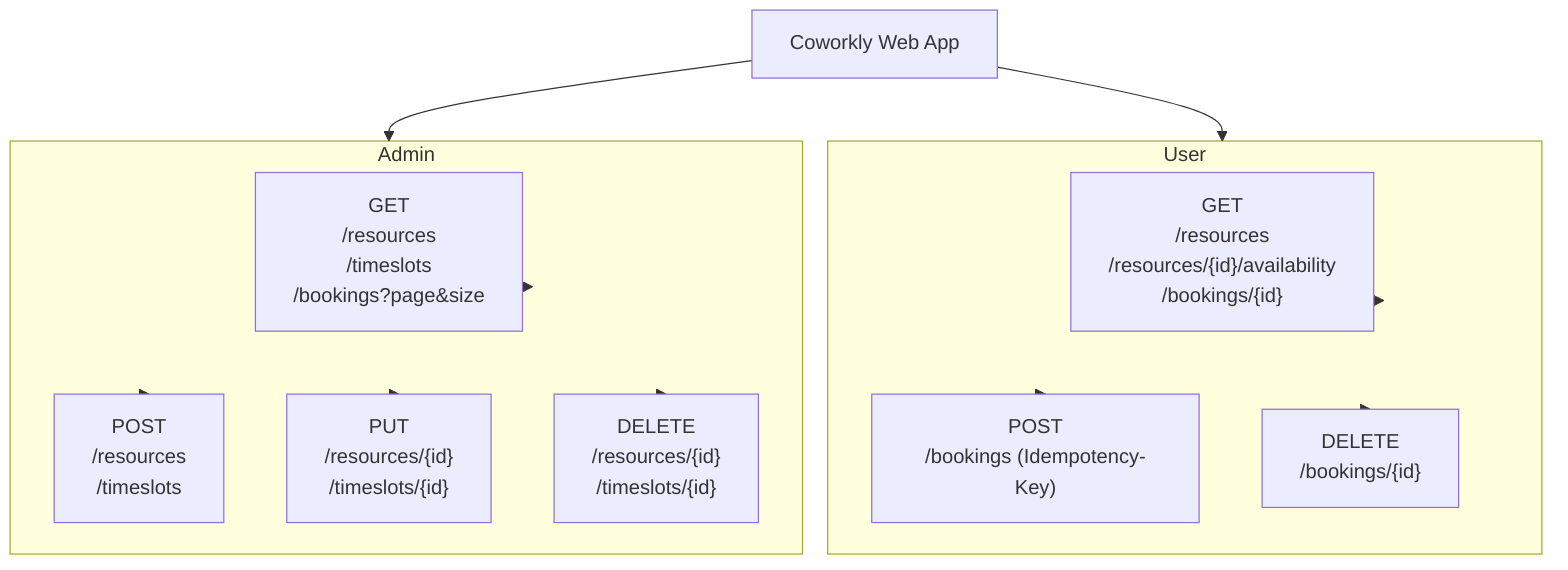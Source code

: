 %% Coworkly — API Contract Diagram
%% File: designs/api-contract.mmd

flowchart TB
    APP["Coworkly Web App"]

%% --- USER SIDE ---
    subgraph USER["User"]
        direction TB
        U_GET["GET\n/resources\n/resources/{id}/availability\n/bookings/{id}"]
        U_POST["POST\n/bookings (Idempotency-Key)"]
        U_DELETE["DELETE\n/bookings/{id}"]
    end

%% --- ADMIN SIDE ---
    subgraph ADMIN["Admin"]
        direction TB
        A_GET["GET\n/resources\n/timeslots\n/bookings?page&size"]
        A_POST["POST\n/resources\n/timeslots"]
        A_PUT["PUT\n/resources/{id}\n/timeslots/{id}"]
        A_DELETE["DELETE\n/resources/{id}\n/timeslots/{id}"]
    end

%% --- FLOW ---
    APP --> USER
    APP --> ADMIN

    USER --> U_GET
    USER --> U_POST
    USER --> U_DELETE

    ADMIN --> A_GET
    ADMIN --> A_POST
    ADMIN --> A_PUT
    ADMIN --> A_DELETE